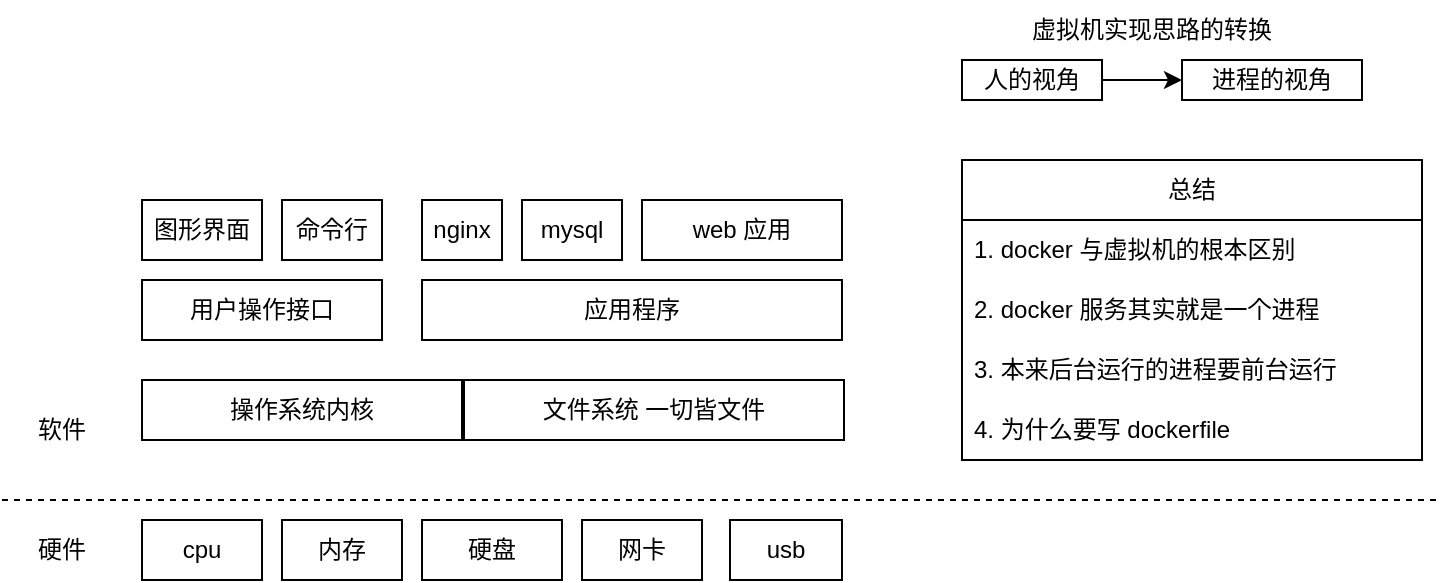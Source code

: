 <mxfile version="20.5.3" type="github">
  <diagram id="bOa9zBhE-UNePfZZ_N-0" name="第 1 页">
    <mxGraphModel dx="978" dy="314" grid="1" gridSize="10" guides="1" tooltips="1" connect="1" arrows="1" fold="1" page="1" pageScale="1" pageWidth="827" pageHeight="1169" math="0" shadow="0">
      <root>
        <mxCell id="0" />
        <mxCell id="1" parent="0" />
        <mxCell id="RdJbhSmqi6rSrBjilmrc-1" value="" style="endArrow=none;dashed=1;html=1;rounded=0;" edge="1" parent="1">
          <mxGeometry width="50" height="50" relative="1" as="geometry">
            <mxPoint x="50" y="370" as="sourcePoint" />
            <mxPoint x="770" y="370" as="targetPoint" />
          </mxGeometry>
        </mxCell>
        <mxCell id="RdJbhSmqi6rSrBjilmrc-2" value="硬件" style="text;html=1;strokeColor=none;fillColor=none;align=center;verticalAlign=middle;whiteSpace=wrap;rounded=0;" vertex="1" parent="1">
          <mxGeometry x="50" y="380" width="60" height="30" as="geometry" />
        </mxCell>
        <mxCell id="RdJbhSmqi6rSrBjilmrc-4" value="软件" style="text;html=1;strokeColor=none;fillColor=none;align=center;verticalAlign=middle;whiteSpace=wrap;rounded=0;" vertex="1" parent="1">
          <mxGeometry x="50" y="320" width="60" height="30" as="geometry" />
        </mxCell>
        <mxCell id="RdJbhSmqi6rSrBjilmrc-5" value="cpu" style="rounded=0;whiteSpace=wrap;html=1;" vertex="1" parent="1">
          <mxGeometry x="120" y="380" width="60" height="30" as="geometry" />
        </mxCell>
        <mxCell id="RdJbhSmqi6rSrBjilmrc-6" value="内存" style="rounded=0;whiteSpace=wrap;html=1;" vertex="1" parent="1">
          <mxGeometry x="190" y="380" width="60" height="30" as="geometry" />
        </mxCell>
        <mxCell id="RdJbhSmqi6rSrBjilmrc-7" value="硬盘" style="rounded=0;whiteSpace=wrap;html=1;" vertex="1" parent="1">
          <mxGeometry x="260" y="380" width="70" height="30" as="geometry" />
        </mxCell>
        <mxCell id="RdJbhSmqi6rSrBjilmrc-8" value="网卡" style="rounded=0;whiteSpace=wrap;html=1;" vertex="1" parent="1">
          <mxGeometry x="340" y="380" width="60" height="30" as="geometry" />
        </mxCell>
        <mxCell id="RdJbhSmqi6rSrBjilmrc-9" value="usb" style="rounded=0;whiteSpace=wrap;html=1;" vertex="1" parent="1">
          <mxGeometry x="414" y="380" width="56" height="30" as="geometry" />
        </mxCell>
        <mxCell id="RdJbhSmqi6rSrBjilmrc-10" value="操作系统内核" style="rounded=0;whiteSpace=wrap;html=1;" vertex="1" parent="1">
          <mxGeometry x="120" y="310" width="160" height="30" as="geometry" />
        </mxCell>
        <mxCell id="RdJbhSmqi6rSrBjilmrc-11" value="文件系统 一切皆文件" style="rounded=0;whiteSpace=wrap;html=1;" vertex="1" parent="1">
          <mxGeometry x="281" y="310" width="190" height="30" as="geometry" />
        </mxCell>
        <mxCell id="RdJbhSmqi6rSrBjilmrc-12" value="用户操作接口" style="rounded=0;whiteSpace=wrap;html=1;" vertex="1" parent="1">
          <mxGeometry x="120" y="260" width="120" height="30" as="geometry" />
        </mxCell>
        <mxCell id="RdJbhSmqi6rSrBjilmrc-13" value="图形界面" style="rounded=0;whiteSpace=wrap;html=1;" vertex="1" parent="1">
          <mxGeometry x="120" y="220" width="60" height="30" as="geometry" />
        </mxCell>
        <mxCell id="RdJbhSmqi6rSrBjilmrc-14" value="命令行" style="rounded=0;whiteSpace=wrap;html=1;" vertex="1" parent="1">
          <mxGeometry x="190" y="220" width="50" height="30" as="geometry" />
        </mxCell>
        <mxCell id="RdJbhSmqi6rSrBjilmrc-15" value="应用程序" style="rounded=0;whiteSpace=wrap;html=1;" vertex="1" parent="1">
          <mxGeometry x="260" y="260" width="210" height="30" as="geometry" />
        </mxCell>
        <mxCell id="RdJbhSmqi6rSrBjilmrc-16" value="nginx" style="rounded=0;whiteSpace=wrap;html=1;" vertex="1" parent="1">
          <mxGeometry x="260" y="220" width="40" height="30" as="geometry" />
        </mxCell>
        <mxCell id="RdJbhSmqi6rSrBjilmrc-17" value="mysql" style="rounded=0;whiteSpace=wrap;html=1;" vertex="1" parent="1">
          <mxGeometry x="310" y="220" width="50" height="30" as="geometry" />
        </mxCell>
        <mxCell id="RdJbhSmqi6rSrBjilmrc-22" value="总结" style="swimlane;fontStyle=0;childLayout=stackLayout;horizontal=1;startSize=30;horizontalStack=0;resizeParent=1;resizeParentMax=0;resizeLast=0;collapsible=1;marginBottom=0;whiteSpace=wrap;html=1;" vertex="1" parent="1">
          <mxGeometry x="530" y="200" width="230" height="150" as="geometry">
            <mxRectangle x="550" y="190" width="60" height="30" as="alternateBounds" />
          </mxGeometry>
        </mxCell>
        <mxCell id="RdJbhSmqi6rSrBjilmrc-33" value="1. docker 与虚拟机的根本区别" style="text;strokeColor=none;fillColor=none;align=left;verticalAlign=middle;spacingLeft=4;spacingRight=4;overflow=hidden;points=[[0,0.5],[1,0.5]];portConstraint=eastwest;rotatable=0;whiteSpace=wrap;html=1;" vertex="1" parent="RdJbhSmqi6rSrBjilmrc-22">
          <mxGeometry y="30" width="230" height="30" as="geometry" />
        </mxCell>
        <mxCell id="RdJbhSmqi6rSrBjilmrc-24" value="2. docker 服务其实就是一个进程" style="text;strokeColor=none;fillColor=none;align=left;verticalAlign=middle;spacingLeft=4;spacingRight=4;overflow=hidden;points=[[0,0.5],[1,0.5]];portConstraint=eastwest;rotatable=0;whiteSpace=wrap;html=1;" vertex="1" parent="RdJbhSmqi6rSrBjilmrc-22">
          <mxGeometry y="60" width="230" height="30" as="geometry" />
        </mxCell>
        <mxCell id="RdJbhSmqi6rSrBjilmrc-23" value="3. 本来后台运行的进程要前台运行" style="text;strokeColor=none;fillColor=none;align=left;verticalAlign=middle;spacingLeft=4;spacingRight=4;overflow=hidden;points=[[0,0.5],[1,0.5]];portConstraint=eastwest;rotatable=0;whiteSpace=wrap;html=1;" vertex="1" parent="RdJbhSmqi6rSrBjilmrc-22">
          <mxGeometry y="90" width="230" height="30" as="geometry" />
        </mxCell>
        <mxCell id="RdJbhSmqi6rSrBjilmrc-34" value="4. 为什么要写 dockerfile" style="text;strokeColor=none;fillColor=none;align=left;verticalAlign=middle;spacingLeft=4;spacingRight=4;overflow=hidden;points=[[0,0.5],[1,0.5]];portConstraint=eastwest;rotatable=0;whiteSpace=wrap;html=1;" vertex="1" parent="RdJbhSmqi6rSrBjilmrc-22">
          <mxGeometry y="120" width="230" height="30" as="geometry" />
        </mxCell>
        <mxCell id="RdJbhSmqi6rSrBjilmrc-18" value="web 应用" style="rounded=0;whiteSpace=wrap;html=1;" vertex="1" parent="1">
          <mxGeometry x="370" y="220" width="100" height="30" as="geometry" />
        </mxCell>
        <mxCell id="RdJbhSmqi6rSrBjilmrc-28" value="虚拟机实现思路的转换" style="text;html=1;strokeColor=none;fillColor=none;align=center;verticalAlign=middle;whiteSpace=wrap;rounded=0;" vertex="1" parent="1">
          <mxGeometry x="520" y="120" width="210" height="30" as="geometry" />
        </mxCell>
        <mxCell id="RdJbhSmqi6rSrBjilmrc-32" style="edgeStyle=orthogonalEdgeStyle;rounded=0;orthogonalLoop=1;jettySize=auto;html=1;exitX=1;exitY=0.5;exitDx=0;exitDy=0;entryX=0;entryY=0.5;entryDx=0;entryDy=0;" edge="1" parent="1" source="RdJbhSmqi6rSrBjilmrc-29" target="RdJbhSmqi6rSrBjilmrc-30">
          <mxGeometry relative="1" as="geometry" />
        </mxCell>
        <mxCell id="RdJbhSmqi6rSrBjilmrc-29" value="人的视角" style="rounded=0;whiteSpace=wrap;html=1;" vertex="1" parent="1">
          <mxGeometry x="530" y="150" width="70" height="20" as="geometry" />
        </mxCell>
        <mxCell id="RdJbhSmqi6rSrBjilmrc-30" value="进程的视角" style="rounded=0;whiteSpace=wrap;html=1;" vertex="1" parent="1">
          <mxGeometry x="640" y="150" width="90" height="20" as="geometry" />
        </mxCell>
      </root>
    </mxGraphModel>
  </diagram>
</mxfile>
